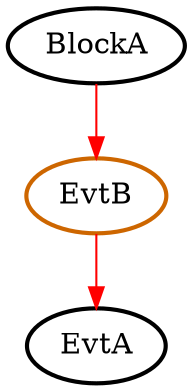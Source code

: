 digraph "pps-test6-1" {
  name="pps-test6-1"
  subgraph subgraph0 {
    node [cpu=0 pattern=A tperiod=100000000 toffs=0 fid=1 gid=5 sid=2 bpid=8 style=filled color=black fillcolor=white penwidth=2 shape=oval]
    EvtB [type=tmsg toffs=1000 patentry=1 evtno=255 par=2 color=darkorange3]
    edge [type=defdst color=red]
    BlockA -> EvtB -> EvtA
  }
}
